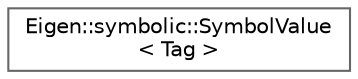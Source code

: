 digraph "Graphical Class Hierarchy"
{
 // LATEX_PDF_SIZE
  bgcolor="transparent";
  edge [fontname=Helvetica,fontsize=10,labelfontname=Helvetica,labelfontsize=10];
  node [fontname=Helvetica,fontsize=10,shape=box,height=0.2,width=0.4];
  rankdir="LR";
  Node0 [id="Node000000",label="Eigen::symbolic::SymbolValue\l\< Tag \>",height=0.2,width=0.4,color="grey40", fillcolor="white", style="filled",URL="$classEigen_1_1symbolic_1_1SymbolValue.html",tooltip=" "];
}
